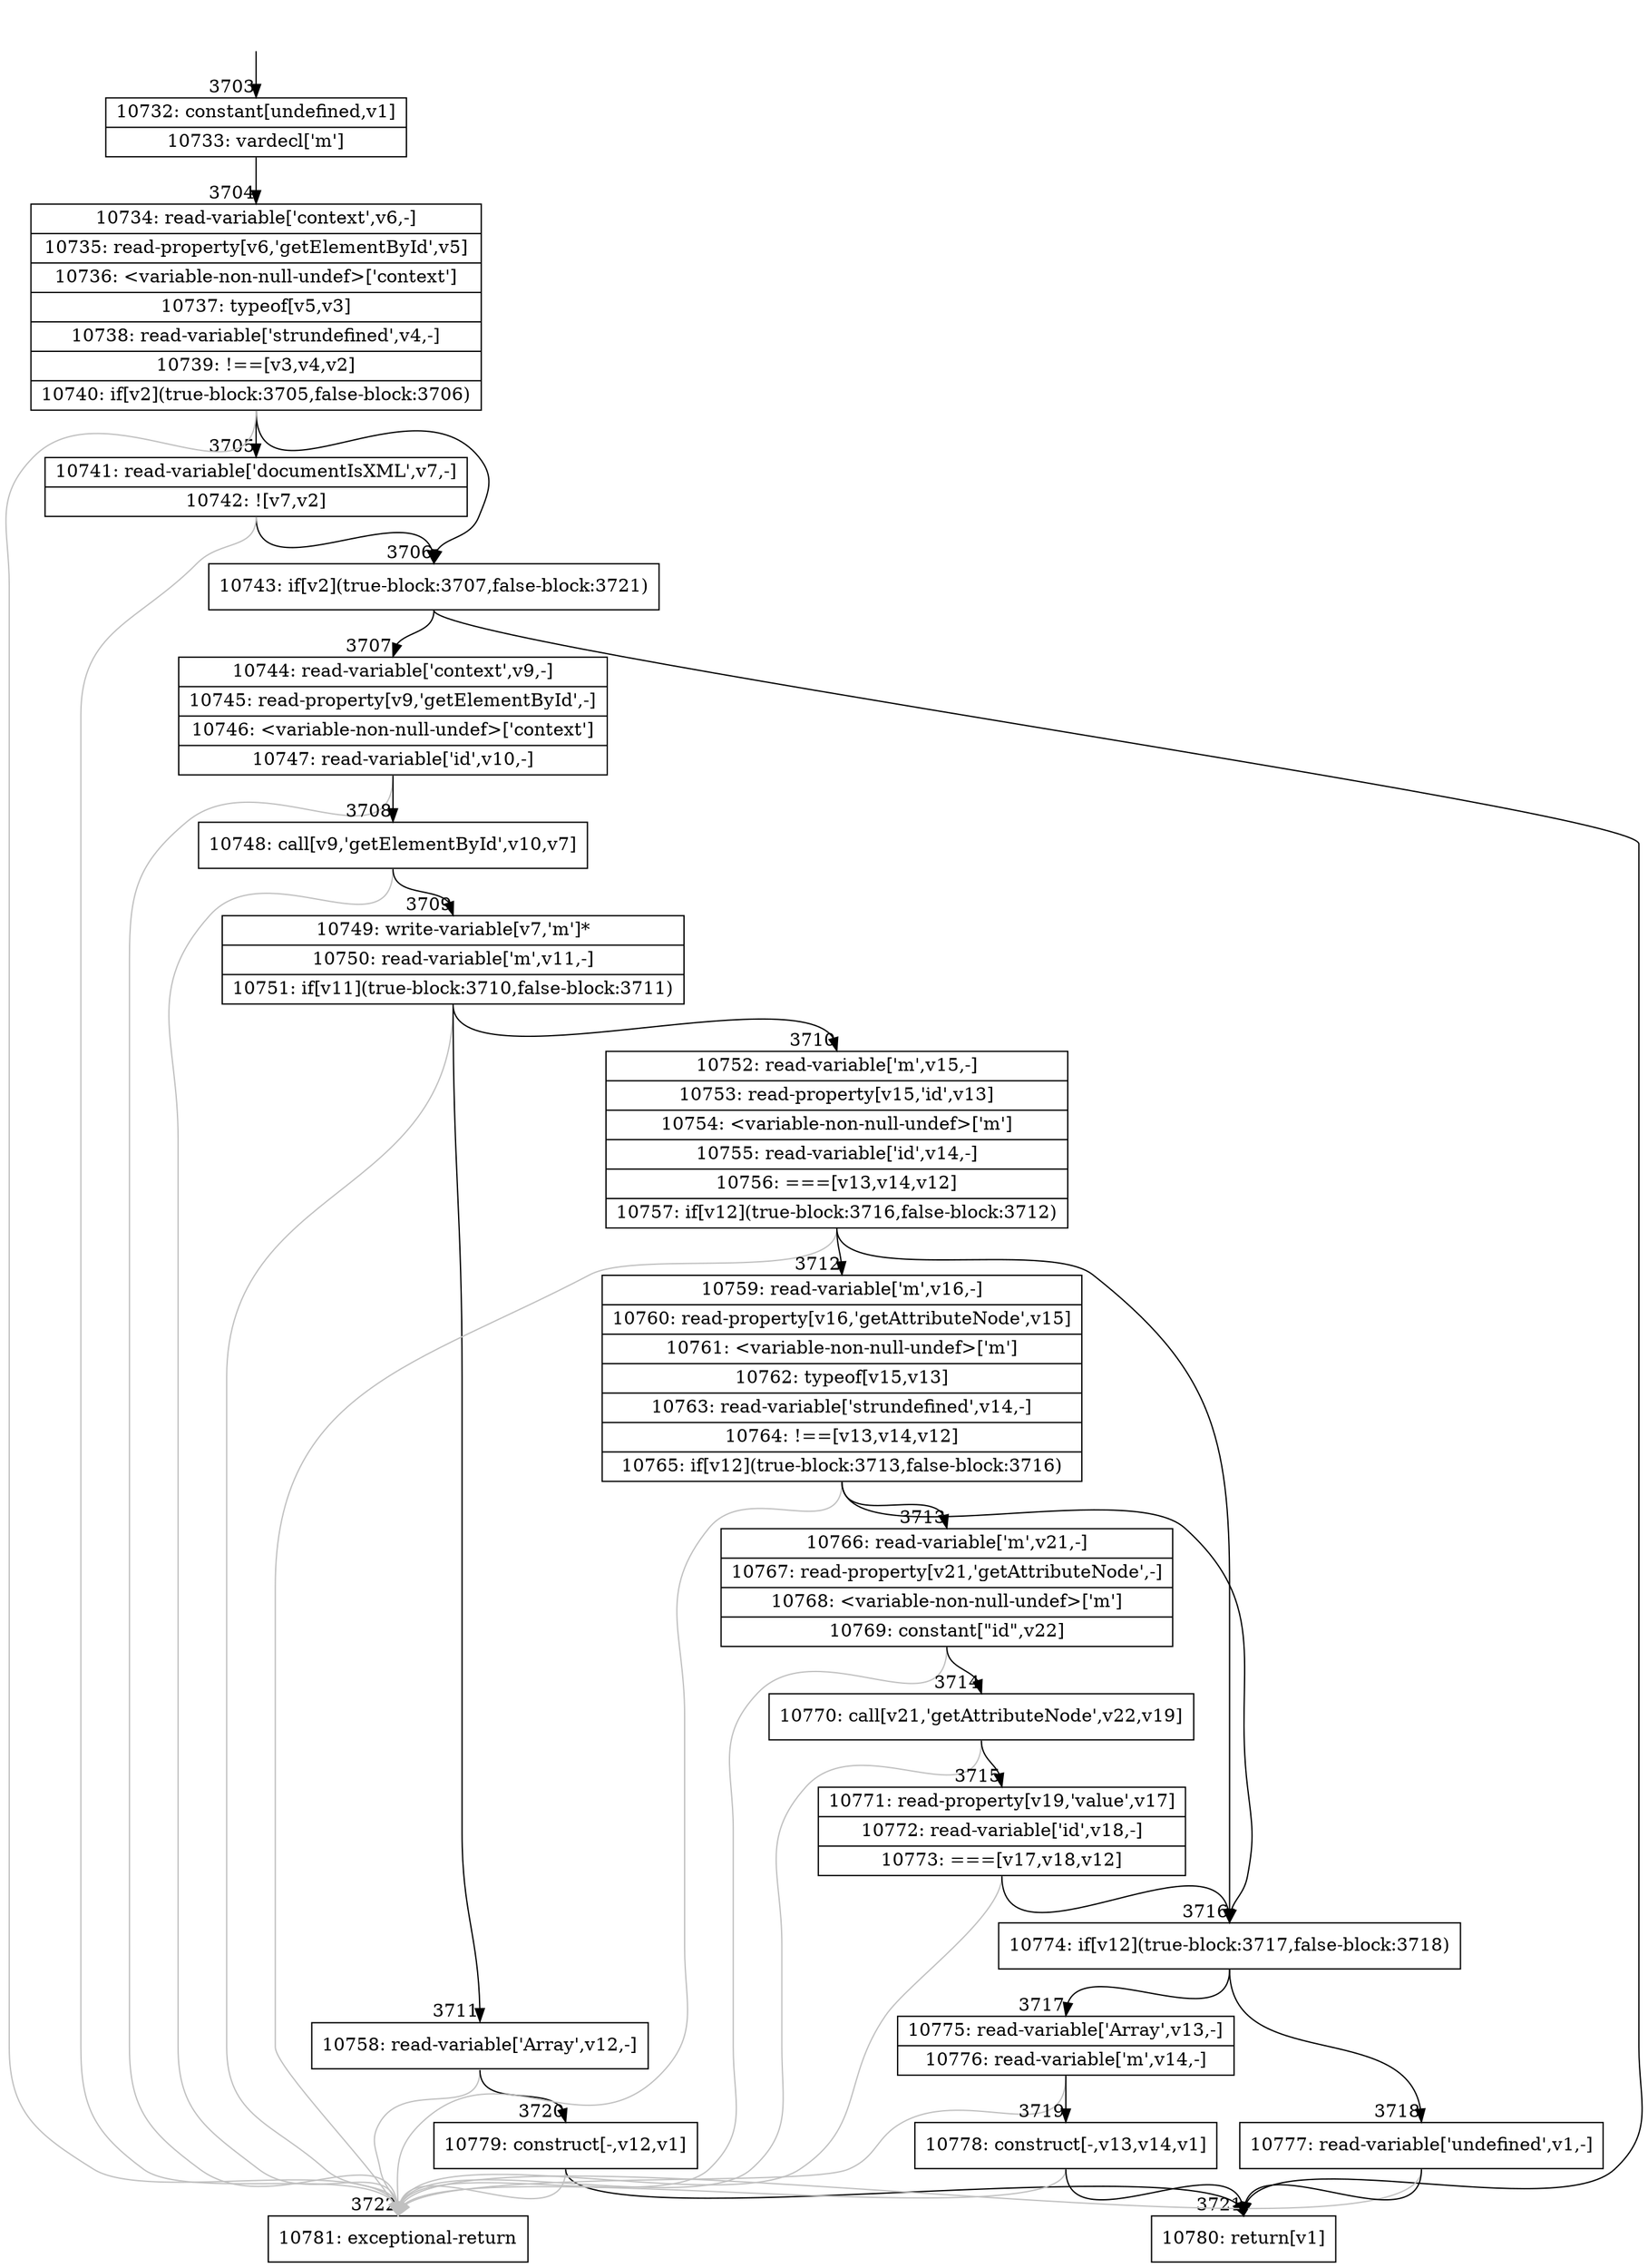 digraph {
rankdir="TD"
BB_entry244[shape=none,label=""];
BB_entry244 -> BB3703 [tailport=s, headport=n, headlabel="    3703"]
BB3703 [shape=record label="{10732: constant[undefined,v1]|10733: vardecl['m']}" ] 
BB3703 -> BB3704 [tailport=s, headport=n, headlabel="      3704"]
BB3704 [shape=record label="{10734: read-variable['context',v6,-]|10735: read-property[v6,'getElementById',v5]|10736: \<variable-non-null-undef\>['context']|10737: typeof[v5,v3]|10738: read-variable['strundefined',v4,-]|10739: !==[v3,v4,v2]|10740: if[v2](true-block:3705,false-block:3706)}" ] 
BB3704 -> BB3706 [tailport=s, headport=n, headlabel="      3706"]
BB3704 -> BB3705 [tailport=s, headport=n, headlabel="      3705"]
BB3704 -> BB3722 [tailport=s, headport=n, color=gray, headlabel="      3722"]
BB3705 [shape=record label="{10741: read-variable['documentIsXML',v7,-]|10742: ![v7,v2]}" ] 
BB3705 -> BB3706 [tailport=s, headport=n]
BB3705 -> BB3722 [tailport=s, headport=n, color=gray]
BB3706 [shape=record label="{10743: if[v2](true-block:3707,false-block:3721)}" ] 
BB3706 -> BB3707 [tailport=s, headport=n, headlabel="      3707"]
BB3706 -> BB3721 [tailport=s, headport=n, headlabel="      3721"]
BB3707 [shape=record label="{10744: read-variable['context',v9,-]|10745: read-property[v9,'getElementById',-]|10746: \<variable-non-null-undef\>['context']|10747: read-variable['id',v10,-]}" ] 
BB3707 -> BB3708 [tailport=s, headport=n, headlabel="      3708"]
BB3707 -> BB3722 [tailport=s, headport=n, color=gray]
BB3708 [shape=record label="{10748: call[v9,'getElementById',v10,v7]}" ] 
BB3708 -> BB3709 [tailport=s, headport=n, headlabel="      3709"]
BB3708 -> BB3722 [tailport=s, headport=n, color=gray]
BB3709 [shape=record label="{10749: write-variable[v7,'m']*|10750: read-variable['m',v11,-]|10751: if[v11](true-block:3710,false-block:3711)}" ] 
BB3709 -> BB3710 [tailport=s, headport=n, headlabel="      3710"]
BB3709 -> BB3711 [tailport=s, headport=n, headlabel="      3711"]
BB3709 -> BB3722 [tailport=s, headport=n, color=gray]
BB3710 [shape=record label="{10752: read-variable['m',v15,-]|10753: read-property[v15,'id',v13]|10754: \<variable-non-null-undef\>['m']|10755: read-variable['id',v14,-]|10756: ===[v13,v14,v12]|10757: if[v12](true-block:3716,false-block:3712)}" ] 
BB3710 -> BB3716 [tailport=s, headport=n, headlabel="      3716"]
BB3710 -> BB3712 [tailport=s, headport=n, headlabel="      3712"]
BB3710 -> BB3722 [tailport=s, headport=n, color=gray]
BB3711 [shape=record label="{10758: read-variable['Array',v12,-]}" ] 
BB3711 -> BB3720 [tailport=s, headport=n, headlabel="      3720"]
BB3711 -> BB3722 [tailport=s, headport=n, color=gray]
BB3712 [shape=record label="{10759: read-variable['m',v16,-]|10760: read-property[v16,'getAttributeNode',v15]|10761: \<variable-non-null-undef\>['m']|10762: typeof[v15,v13]|10763: read-variable['strundefined',v14,-]|10764: !==[v13,v14,v12]|10765: if[v12](true-block:3713,false-block:3716)}" ] 
BB3712 -> BB3716 [tailport=s, headport=n]
BB3712 -> BB3713 [tailport=s, headport=n, headlabel="      3713"]
BB3712 -> BB3722 [tailport=s, headport=n, color=gray]
BB3713 [shape=record label="{10766: read-variable['m',v21,-]|10767: read-property[v21,'getAttributeNode',-]|10768: \<variable-non-null-undef\>['m']|10769: constant[\"id\",v22]}" ] 
BB3713 -> BB3714 [tailport=s, headport=n, headlabel="      3714"]
BB3713 -> BB3722 [tailport=s, headport=n, color=gray]
BB3714 [shape=record label="{10770: call[v21,'getAttributeNode',v22,v19]}" ] 
BB3714 -> BB3715 [tailport=s, headport=n, headlabel="      3715"]
BB3714 -> BB3722 [tailport=s, headport=n, color=gray]
BB3715 [shape=record label="{10771: read-property[v19,'value',v17]|10772: read-variable['id',v18,-]|10773: ===[v17,v18,v12]}" ] 
BB3715 -> BB3716 [tailport=s, headport=n]
BB3715 -> BB3722 [tailport=s, headport=n, color=gray]
BB3716 [shape=record label="{10774: if[v12](true-block:3717,false-block:3718)}" ] 
BB3716 -> BB3717 [tailport=s, headport=n, headlabel="      3717"]
BB3716 -> BB3718 [tailport=s, headport=n, headlabel="      3718"]
BB3717 [shape=record label="{10775: read-variable['Array',v13,-]|10776: read-variable['m',v14,-]}" ] 
BB3717 -> BB3719 [tailport=s, headport=n, headlabel="      3719"]
BB3717 -> BB3722 [tailport=s, headport=n, color=gray]
BB3718 [shape=record label="{10777: read-variable['undefined',v1,-]}" ] 
BB3718 -> BB3721 [tailport=s, headport=n]
BB3718 -> BB3722 [tailport=s, headport=n, color=gray]
BB3719 [shape=record label="{10778: construct[-,v13,v14,v1]}" ] 
BB3719 -> BB3721 [tailport=s, headport=n]
BB3719 -> BB3722 [tailport=s, headport=n, color=gray]
BB3720 [shape=record label="{10779: construct[-,v12,v1]}" ] 
BB3720 -> BB3721 [tailport=s, headport=n]
BB3720 -> BB3722 [tailport=s, headport=n, color=gray]
BB3721 [shape=record label="{10780: return[v1]}" ] 
BB3722 [shape=record label="{10781: exceptional-return}" ] 
}
